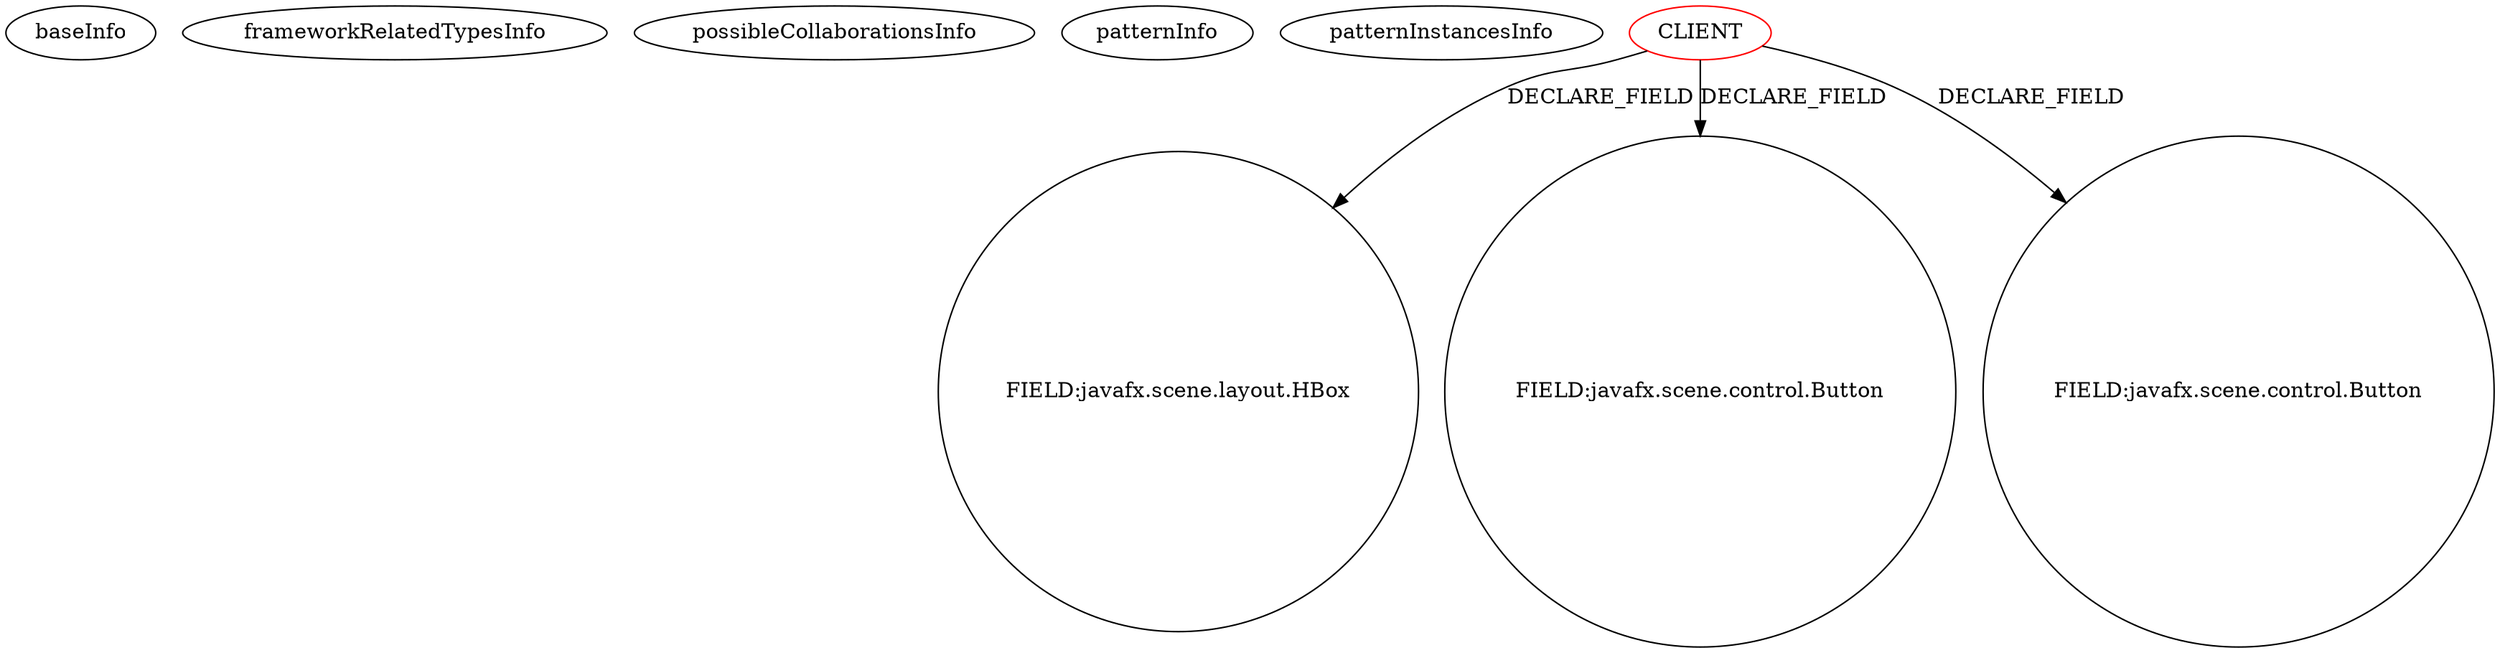 digraph {
baseInfo[graphId=1263,category="pattern",isAnonymous=false,possibleRelation=false]
frameworkRelatedTypesInfo[]
possibleCollaborationsInfo[]
patternInfo[frequency=13.0,patternRootClient=0]
patternInstancesInfo[0="mrempala-sp~/mrempala-sp/sp-master/src/application/VcSequencePreview.java~VcSequencePreview~3683",1="hock323-eventManager~/hock323-eventManager/EventManager-master/src/eventManager/controller/pokerTournament/PrizesController.java~PrizesController~2951",2="sushkrish-CityLife~/sushkrish-CityLife/CityLife-master/src/view/StartScene.java~StartScene~4318",3="taipeiben-DateTimePicker~/taipeiben-DateTimePicker/DateTimePicker-master/src/main/java/com/browniebytes/javafx/control/DateTimePickerPopup.java~DateTimePickerPopup~4456",4="brunoborges-fx2048~/brunoborges-fx2048/fx2048-master/src/game2048/Board.java~Board~2229",5="djapal-sfvchecker~/djapal-sfvchecker/sfvchecker-master/src/gr/djapal/sfv/SFVCheckerApplication.java~SFVCheckerApplication~2512",6="RomeoGolf-BC~/RomeoGolf-BC/BC-master/src/romeogolf/bc/MainController.java~MainController~1142",7="idzik-Application-RCS~/idzik-Application-RCS/Application-RCS-master/RcsApplication/src/application/StartApplications.java~StartApplications~3069",8="HioLeong-DrawApp~/HioLeong-DrawApp/DrawApp-master/src/main/java/comp2013/hleong/drawapp/MainWindow.java~MainWindow~529",9="hock323-eventManager~/hock323-eventManager/EventManager-master/src/eventManager/controller/pokerTournament/TournamentController.java~TournamentController~3009",10="BryceLawrence-Tableiness~/BryceLawrence-Tableiness/Tableiness-master/src/truthtablegenerator/GUI.java~GUI~179",11="dony1990-ProsDesktop~/dony1990-ProsDesktop/ProsDesktop-master/src/nicon/NiconDesktop/guifx/DesktopViewer/DesktopViewerController.java~DesktopViewerController~2537",12="aferrandoa-valenciasprints~/aferrandoa-valenciasprints/valenciasprints-master/src/controllers/MainController.java~MainController~1711"]
52[label="FIELD:javafx.scene.layout.HBox",vertexType="FIELD_DECLARATION",isFrameworkType=false,shape=circle]
0[label="CLIENT",vertexType="ROOT_CLIENT_CLASS_DECLARATION",isFrameworkType=false,color=red]
8[label="FIELD:javafx.scene.control.Button",vertexType="FIELD_DECLARATION",isFrameworkType=false,shape=circle]
14[label="FIELD:javafx.scene.control.Button",vertexType="FIELD_DECLARATION",isFrameworkType=false,shape=circle]
0->8[label="DECLARE_FIELD"]
0->14[label="DECLARE_FIELD"]
0->52[label="DECLARE_FIELD"]
}
